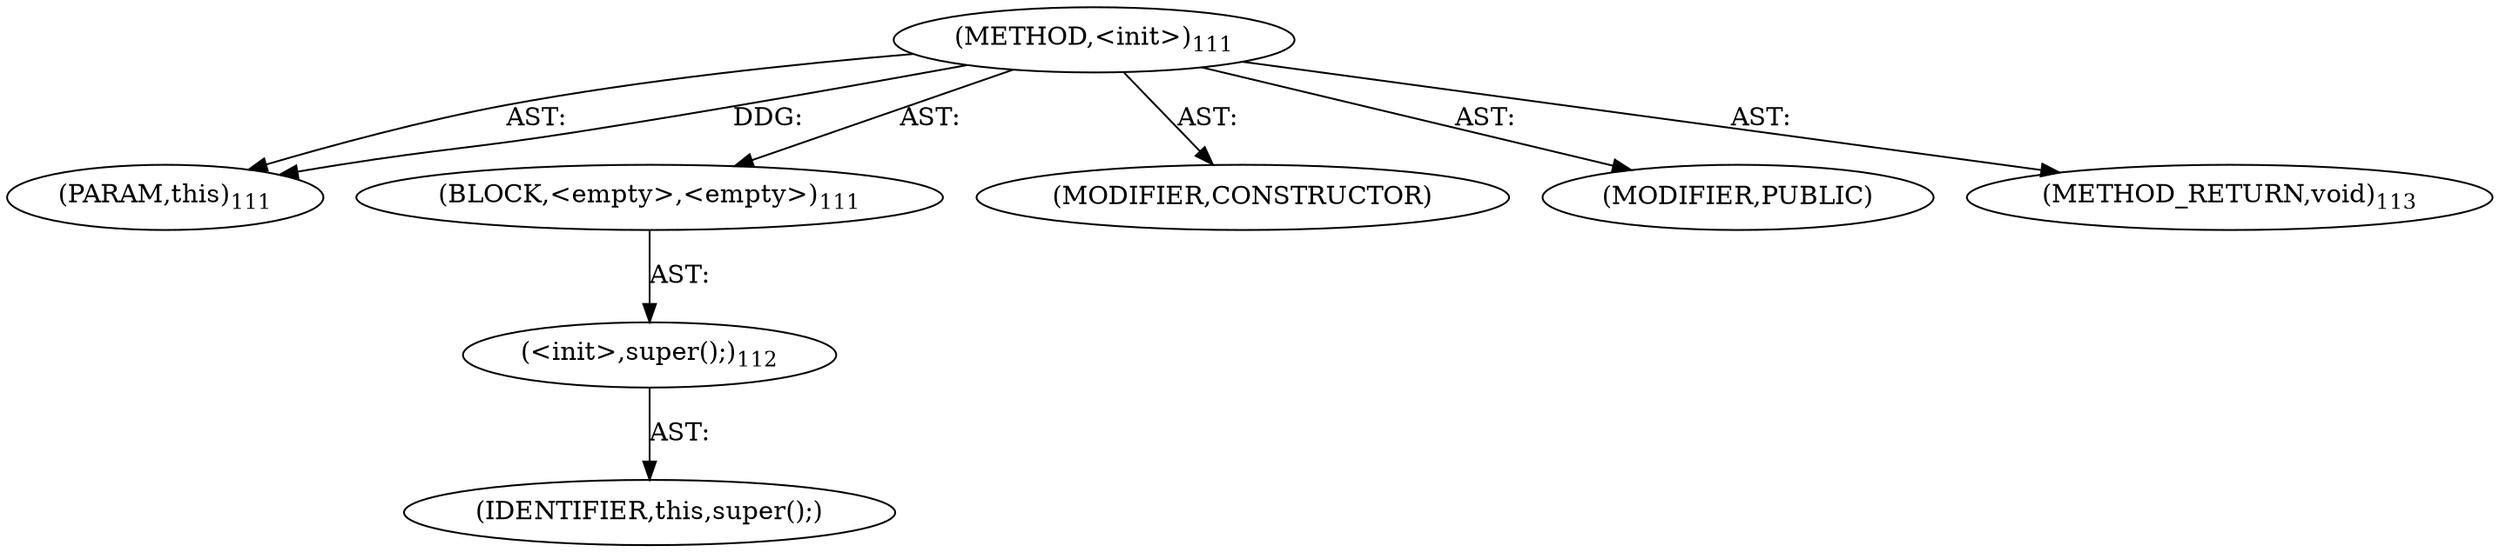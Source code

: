 digraph "&lt;init&gt;" {  
"111669149696" [label = <(METHOD,&lt;init&gt;)<SUB>111</SUB>> ]
"115964116992" [label = <(PARAM,this)<SUB>111</SUB>> ]
"25769803776" [label = <(BLOCK,&lt;empty&gt;,&lt;empty&gt;)<SUB>111</SUB>> ]
"30064771072" [label = <(&lt;init&gt;,super();)<SUB>112</SUB>> ]
"68719476736" [label = <(IDENTIFIER,this,super();)> ]
"133143986193" [label = <(MODIFIER,CONSTRUCTOR)> ]
"133143986194" [label = <(MODIFIER,PUBLIC)> ]
"128849018880" [label = <(METHOD_RETURN,void)<SUB>113</SUB>> ]
  "111669149696" -> "115964116992"  [ label = "AST: "] 
  "111669149696" -> "25769803776"  [ label = "AST: "] 
  "111669149696" -> "133143986193"  [ label = "AST: "] 
  "111669149696" -> "133143986194"  [ label = "AST: "] 
  "111669149696" -> "128849018880"  [ label = "AST: "] 
  "25769803776" -> "30064771072"  [ label = "AST: "] 
  "30064771072" -> "68719476736"  [ label = "AST: "] 
  "111669149696" -> "115964116992"  [ label = "DDG: "] 
}
